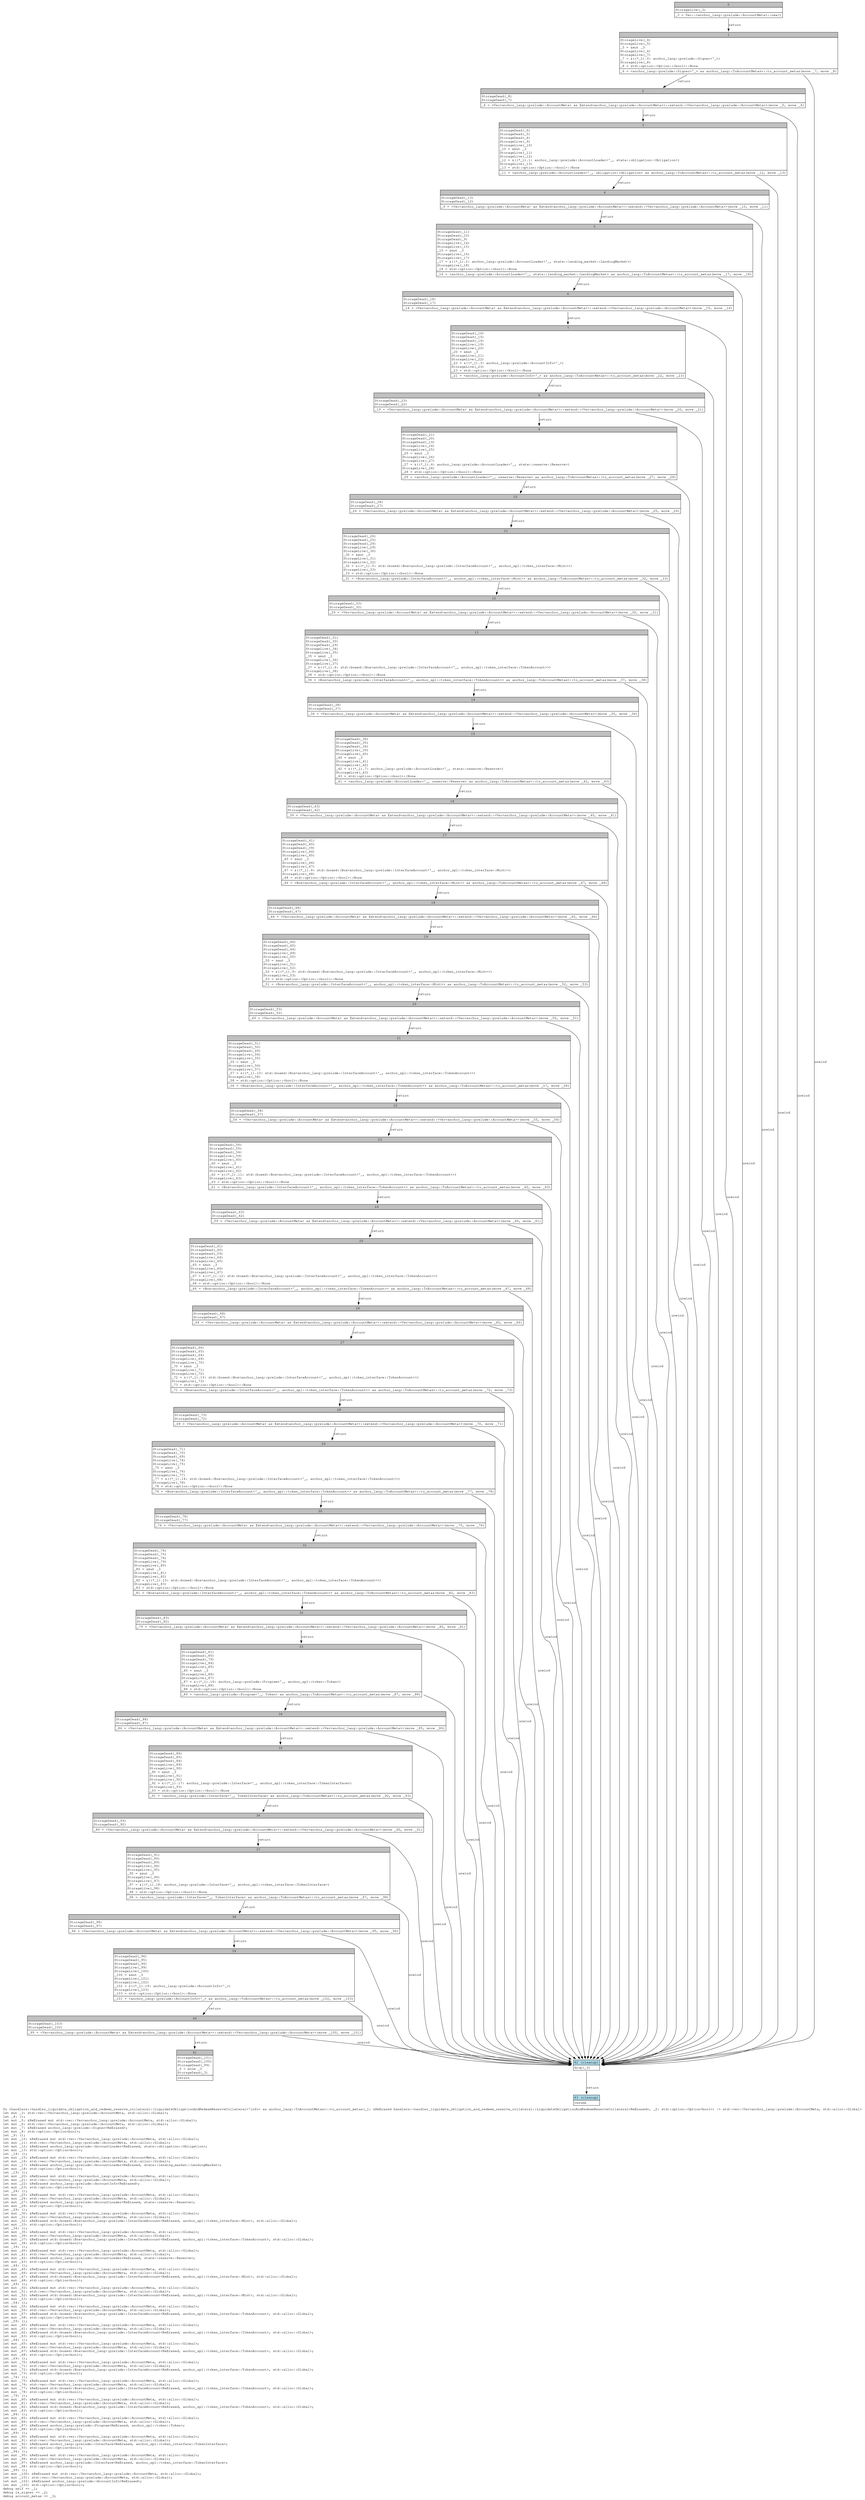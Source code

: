 digraph Mir_0_4565 {
    graph [fontname="Courier, monospace"];
    node [fontname="Courier, monospace"];
    edge [fontname="Courier, monospace"];
    label=<fn &lt;handlers::handler_liquidate_obligation_and_redeem_reserve_collateral::LiquidateObligationAndRedeemReserveCollateral&lt;'info&gt; as anchor_lang::ToAccountMetas&gt;::to_account_metas(_1: &amp;ReErased handlers::handler_liquidate_obligation_and_redeem_reserve_collateral::LiquidateObligationAndRedeemReserveCollateral&lt;ReErased&gt;, _2: std::option::Option&lt;bool&gt;) -&gt; std::vec::Vec&lt;anchor_lang::prelude::AccountMeta, std::alloc::Global&gt;<br align="left"/>let mut _3: std::vec::Vec&lt;anchor_lang::prelude::AccountMeta, std::alloc::Global&gt;;<br align="left"/>let _4: ();<br align="left"/>let mut _5: &amp;ReErased mut std::vec::Vec&lt;anchor_lang::prelude::AccountMeta, std::alloc::Global&gt;;<br align="left"/>let mut _6: std::vec::Vec&lt;anchor_lang::prelude::AccountMeta, std::alloc::Global&gt;;<br align="left"/>let mut _7: &amp;ReErased anchor_lang::prelude::Signer&lt;ReErased&gt;;<br align="left"/>let mut _8: std::option::Option&lt;bool&gt;;<br align="left"/>let _9: ();<br align="left"/>let mut _10: &amp;ReErased mut std::vec::Vec&lt;anchor_lang::prelude::AccountMeta, std::alloc::Global&gt;;<br align="left"/>let mut _11: std::vec::Vec&lt;anchor_lang::prelude::AccountMeta, std::alloc::Global&gt;;<br align="left"/>let mut _12: &amp;ReErased anchor_lang::prelude::AccountLoader&lt;ReErased, state::obligation::Obligation&gt;;<br align="left"/>let mut _13: std::option::Option&lt;bool&gt;;<br align="left"/>let _14: ();<br align="left"/>let mut _15: &amp;ReErased mut std::vec::Vec&lt;anchor_lang::prelude::AccountMeta, std::alloc::Global&gt;;<br align="left"/>let mut _16: std::vec::Vec&lt;anchor_lang::prelude::AccountMeta, std::alloc::Global&gt;;<br align="left"/>let mut _17: &amp;ReErased anchor_lang::prelude::AccountLoader&lt;ReErased, state::lending_market::LendingMarket&gt;;<br align="left"/>let mut _18: std::option::Option&lt;bool&gt;;<br align="left"/>let _19: ();<br align="left"/>let mut _20: &amp;ReErased mut std::vec::Vec&lt;anchor_lang::prelude::AccountMeta, std::alloc::Global&gt;;<br align="left"/>let mut _21: std::vec::Vec&lt;anchor_lang::prelude::AccountMeta, std::alloc::Global&gt;;<br align="left"/>let mut _22: &amp;ReErased anchor_lang::prelude::AccountInfo&lt;ReErased&gt;;<br align="left"/>let mut _23: std::option::Option&lt;bool&gt;;<br align="left"/>let _24: ();<br align="left"/>let mut _25: &amp;ReErased mut std::vec::Vec&lt;anchor_lang::prelude::AccountMeta, std::alloc::Global&gt;;<br align="left"/>let mut _26: std::vec::Vec&lt;anchor_lang::prelude::AccountMeta, std::alloc::Global&gt;;<br align="left"/>let mut _27: &amp;ReErased anchor_lang::prelude::AccountLoader&lt;ReErased, state::reserve::Reserve&gt;;<br align="left"/>let mut _28: std::option::Option&lt;bool&gt;;<br align="left"/>let _29: ();<br align="left"/>let mut _30: &amp;ReErased mut std::vec::Vec&lt;anchor_lang::prelude::AccountMeta, std::alloc::Global&gt;;<br align="left"/>let mut _31: std::vec::Vec&lt;anchor_lang::prelude::AccountMeta, std::alloc::Global&gt;;<br align="left"/>let mut _32: &amp;ReErased std::boxed::Box&lt;anchor_lang::prelude::InterfaceAccount&lt;ReErased, anchor_spl::token_interface::Mint&gt;, std::alloc::Global&gt;;<br align="left"/>let mut _33: std::option::Option&lt;bool&gt;;<br align="left"/>let _34: ();<br align="left"/>let mut _35: &amp;ReErased mut std::vec::Vec&lt;anchor_lang::prelude::AccountMeta, std::alloc::Global&gt;;<br align="left"/>let mut _36: std::vec::Vec&lt;anchor_lang::prelude::AccountMeta, std::alloc::Global&gt;;<br align="left"/>let mut _37: &amp;ReErased std::boxed::Box&lt;anchor_lang::prelude::InterfaceAccount&lt;ReErased, anchor_spl::token_interface::TokenAccount&gt;, std::alloc::Global&gt;;<br align="left"/>let mut _38: std::option::Option&lt;bool&gt;;<br align="left"/>let _39: ();<br align="left"/>let mut _40: &amp;ReErased mut std::vec::Vec&lt;anchor_lang::prelude::AccountMeta, std::alloc::Global&gt;;<br align="left"/>let mut _41: std::vec::Vec&lt;anchor_lang::prelude::AccountMeta, std::alloc::Global&gt;;<br align="left"/>let mut _42: &amp;ReErased anchor_lang::prelude::AccountLoader&lt;ReErased, state::reserve::Reserve&gt;;<br align="left"/>let mut _43: std::option::Option&lt;bool&gt;;<br align="left"/>let _44: ();<br align="left"/>let mut _45: &amp;ReErased mut std::vec::Vec&lt;anchor_lang::prelude::AccountMeta, std::alloc::Global&gt;;<br align="left"/>let mut _46: std::vec::Vec&lt;anchor_lang::prelude::AccountMeta, std::alloc::Global&gt;;<br align="left"/>let mut _47: &amp;ReErased std::boxed::Box&lt;anchor_lang::prelude::InterfaceAccount&lt;ReErased, anchor_spl::token_interface::Mint&gt;, std::alloc::Global&gt;;<br align="left"/>let mut _48: std::option::Option&lt;bool&gt;;<br align="left"/>let _49: ();<br align="left"/>let mut _50: &amp;ReErased mut std::vec::Vec&lt;anchor_lang::prelude::AccountMeta, std::alloc::Global&gt;;<br align="left"/>let mut _51: std::vec::Vec&lt;anchor_lang::prelude::AccountMeta, std::alloc::Global&gt;;<br align="left"/>let mut _52: &amp;ReErased std::boxed::Box&lt;anchor_lang::prelude::InterfaceAccount&lt;ReErased, anchor_spl::token_interface::Mint&gt;, std::alloc::Global&gt;;<br align="left"/>let mut _53: std::option::Option&lt;bool&gt;;<br align="left"/>let _54: ();<br align="left"/>let mut _55: &amp;ReErased mut std::vec::Vec&lt;anchor_lang::prelude::AccountMeta, std::alloc::Global&gt;;<br align="left"/>let mut _56: std::vec::Vec&lt;anchor_lang::prelude::AccountMeta, std::alloc::Global&gt;;<br align="left"/>let mut _57: &amp;ReErased std::boxed::Box&lt;anchor_lang::prelude::InterfaceAccount&lt;ReErased, anchor_spl::token_interface::TokenAccount&gt;, std::alloc::Global&gt;;<br align="left"/>let mut _58: std::option::Option&lt;bool&gt;;<br align="left"/>let _59: ();<br align="left"/>let mut _60: &amp;ReErased mut std::vec::Vec&lt;anchor_lang::prelude::AccountMeta, std::alloc::Global&gt;;<br align="left"/>let mut _61: std::vec::Vec&lt;anchor_lang::prelude::AccountMeta, std::alloc::Global&gt;;<br align="left"/>let mut _62: &amp;ReErased std::boxed::Box&lt;anchor_lang::prelude::InterfaceAccount&lt;ReErased, anchor_spl::token_interface::TokenAccount&gt;, std::alloc::Global&gt;;<br align="left"/>let mut _63: std::option::Option&lt;bool&gt;;<br align="left"/>let _64: ();<br align="left"/>let mut _65: &amp;ReErased mut std::vec::Vec&lt;anchor_lang::prelude::AccountMeta, std::alloc::Global&gt;;<br align="left"/>let mut _66: std::vec::Vec&lt;anchor_lang::prelude::AccountMeta, std::alloc::Global&gt;;<br align="left"/>let mut _67: &amp;ReErased std::boxed::Box&lt;anchor_lang::prelude::InterfaceAccount&lt;ReErased, anchor_spl::token_interface::TokenAccount&gt;, std::alloc::Global&gt;;<br align="left"/>let mut _68: std::option::Option&lt;bool&gt;;<br align="left"/>let _69: ();<br align="left"/>let mut _70: &amp;ReErased mut std::vec::Vec&lt;anchor_lang::prelude::AccountMeta, std::alloc::Global&gt;;<br align="left"/>let mut _71: std::vec::Vec&lt;anchor_lang::prelude::AccountMeta, std::alloc::Global&gt;;<br align="left"/>let mut _72: &amp;ReErased std::boxed::Box&lt;anchor_lang::prelude::InterfaceAccount&lt;ReErased, anchor_spl::token_interface::TokenAccount&gt;, std::alloc::Global&gt;;<br align="left"/>let mut _73: std::option::Option&lt;bool&gt;;<br align="left"/>let _74: ();<br align="left"/>let mut _75: &amp;ReErased mut std::vec::Vec&lt;anchor_lang::prelude::AccountMeta, std::alloc::Global&gt;;<br align="left"/>let mut _76: std::vec::Vec&lt;anchor_lang::prelude::AccountMeta, std::alloc::Global&gt;;<br align="left"/>let mut _77: &amp;ReErased std::boxed::Box&lt;anchor_lang::prelude::InterfaceAccount&lt;ReErased, anchor_spl::token_interface::TokenAccount&gt;, std::alloc::Global&gt;;<br align="left"/>let mut _78: std::option::Option&lt;bool&gt;;<br align="left"/>let _79: ();<br align="left"/>let mut _80: &amp;ReErased mut std::vec::Vec&lt;anchor_lang::prelude::AccountMeta, std::alloc::Global&gt;;<br align="left"/>let mut _81: std::vec::Vec&lt;anchor_lang::prelude::AccountMeta, std::alloc::Global&gt;;<br align="left"/>let mut _82: &amp;ReErased std::boxed::Box&lt;anchor_lang::prelude::InterfaceAccount&lt;ReErased, anchor_spl::token_interface::TokenAccount&gt;, std::alloc::Global&gt;;<br align="left"/>let mut _83: std::option::Option&lt;bool&gt;;<br align="left"/>let _84: ();<br align="left"/>let mut _85: &amp;ReErased mut std::vec::Vec&lt;anchor_lang::prelude::AccountMeta, std::alloc::Global&gt;;<br align="left"/>let mut _86: std::vec::Vec&lt;anchor_lang::prelude::AccountMeta, std::alloc::Global&gt;;<br align="left"/>let mut _87: &amp;ReErased anchor_lang::prelude::Program&lt;ReErased, anchor_spl::token::Token&gt;;<br align="left"/>let mut _88: std::option::Option&lt;bool&gt;;<br align="left"/>let _89: ();<br align="left"/>let mut _90: &amp;ReErased mut std::vec::Vec&lt;anchor_lang::prelude::AccountMeta, std::alloc::Global&gt;;<br align="left"/>let mut _91: std::vec::Vec&lt;anchor_lang::prelude::AccountMeta, std::alloc::Global&gt;;<br align="left"/>let mut _92: &amp;ReErased anchor_lang::prelude::Interface&lt;ReErased, anchor_spl::token_interface::TokenInterface&gt;;<br align="left"/>let mut _93: std::option::Option&lt;bool&gt;;<br align="left"/>let _94: ();<br align="left"/>let mut _95: &amp;ReErased mut std::vec::Vec&lt;anchor_lang::prelude::AccountMeta, std::alloc::Global&gt;;<br align="left"/>let mut _96: std::vec::Vec&lt;anchor_lang::prelude::AccountMeta, std::alloc::Global&gt;;<br align="left"/>let mut _97: &amp;ReErased anchor_lang::prelude::Interface&lt;ReErased, anchor_spl::token_interface::TokenInterface&gt;;<br align="left"/>let mut _98: std::option::Option&lt;bool&gt;;<br align="left"/>let _99: ();<br align="left"/>let mut _100: &amp;ReErased mut std::vec::Vec&lt;anchor_lang::prelude::AccountMeta, std::alloc::Global&gt;;<br align="left"/>let mut _101: std::vec::Vec&lt;anchor_lang::prelude::AccountMeta, std::alloc::Global&gt;;<br align="left"/>let mut _102: &amp;ReErased anchor_lang::prelude::AccountInfo&lt;ReErased&gt;;<br align="left"/>let mut _103: std::option::Option&lt;bool&gt;;<br align="left"/>debug self =&gt; _1;<br align="left"/>debug is_signer =&gt; _2;<br align="left"/>debug account_metas =&gt; _3;<br align="left"/>>;
    bb0__0_4565 [shape="none", label=<<table border="0" cellborder="1" cellspacing="0"><tr><td bgcolor="gray" align="center" colspan="1">0</td></tr><tr><td align="left" balign="left">StorageLive(_3)<br/></td></tr><tr><td align="left">_3 = Vec::&lt;anchor_lang::prelude::AccountMeta&gt;::new()</td></tr></table>>];
    bb1__0_4565 [shape="none", label=<<table border="0" cellborder="1" cellspacing="0"><tr><td bgcolor="gray" align="center" colspan="1">1</td></tr><tr><td align="left" balign="left">StorageLive(_4)<br/>StorageLive(_5)<br/>_5 = &amp;mut _3<br/>StorageLive(_6)<br/>StorageLive(_7)<br/>_7 = &amp;((*_1).0: anchor_lang::prelude::Signer&lt;'_&gt;)<br/>StorageLive(_8)<br/>_8 = std::option::Option::&lt;bool&gt;::None<br/></td></tr><tr><td align="left">_6 = &lt;anchor_lang::prelude::Signer&lt;'_&gt; as anchor_lang::ToAccountMetas&gt;::to_account_metas(move _7, move _8)</td></tr></table>>];
    bb2__0_4565 [shape="none", label=<<table border="0" cellborder="1" cellspacing="0"><tr><td bgcolor="gray" align="center" colspan="1">2</td></tr><tr><td align="left" balign="left">StorageDead(_8)<br/>StorageDead(_7)<br/></td></tr><tr><td align="left">_4 = &lt;Vec&lt;anchor_lang::prelude::AccountMeta&gt; as Extend&lt;anchor_lang::prelude::AccountMeta&gt;&gt;::extend::&lt;Vec&lt;anchor_lang::prelude::AccountMeta&gt;&gt;(move _5, move _6)</td></tr></table>>];
    bb3__0_4565 [shape="none", label=<<table border="0" cellborder="1" cellspacing="0"><tr><td bgcolor="gray" align="center" colspan="1">3</td></tr><tr><td align="left" balign="left">StorageDead(_6)<br/>StorageDead(_5)<br/>StorageDead(_4)<br/>StorageLive(_9)<br/>StorageLive(_10)<br/>_10 = &amp;mut _3<br/>StorageLive(_11)<br/>StorageLive(_12)<br/>_12 = &amp;((*_1).1: anchor_lang::prelude::AccountLoader&lt;'_, state::obligation::Obligation&gt;)<br/>StorageLive(_13)<br/>_13 = std::option::Option::&lt;bool&gt;::None<br/></td></tr><tr><td align="left">_11 = &lt;anchor_lang::prelude::AccountLoader&lt;'_, obligation::Obligation&gt; as anchor_lang::ToAccountMetas&gt;::to_account_metas(move _12, move _13)</td></tr></table>>];
    bb4__0_4565 [shape="none", label=<<table border="0" cellborder="1" cellspacing="0"><tr><td bgcolor="gray" align="center" colspan="1">4</td></tr><tr><td align="left" balign="left">StorageDead(_13)<br/>StorageDead(_12)<br/></td></tr><tr><td align="left">_9 = &lt;Vec&lt;anchor_lang::prelude::AccountMeta&gt; as Extend&lt;anchor_lang::prelude::AccountMeta&gt;&gt;::extend::&lt;Vec&lt;anchor_lang::prelude::AccountMeta&gt;&gt;(move _10, move _11)</td></tr></table>>];
    bb5__0_4565 [shape="none", label=<<table border="0" cellborder="1" cellspacing="0"><tr><td bgcolor="gray" align="center" colspan="1">5</td></tr><tr><td align="left" balign="left">StorageDead(_11)<br/>StorageDead(_10)<br/>StorageDead(_9)<br/>StorageLive(_14)<br/>StorageLive(_15)<br/>_15 = &amp;mut _3<br/>StorageLive(_16)<br/>StorageLive(_17)<br/>_17 = &amp;((*_1).2: anchor_lang::prelude::AccountLoader&lt;'_, state::lending_market::LendingMarket&gt;)<br/>StorageLive(_18)<br/>_18 = std::option::Option::&lt;bool&gt;::None<br/></td></tr><tr><td align="left">_16 = &lt;anchor_lang::prelude::AccountLoader&lt;'_, state::lending_market::LendingMarket&gt; as anchor_lang::ToAccountMetas&gt;::to_account_metas(move _17, move _18)</td></tr></table>>];
    bb6__0_4565 [shape="none", label=<<table border="0" cellborder="1" cellspacing="0"><tr><td bgcolor="gray" align="center" colspan="1">6</td></tr><tr><td align="left" balign="left">StorageDead(_18)<br/>StorageDead(_17)<br/></td></tr><tr><td align="left">_14 = &lt;Vec&lt;anchor_lang::prelude::AccountMeta&gt; as Extend&lt;anchor_lang::prelude::AccountMeta&gt;&gt;::extend::&lt;Vec&lt;anchor_lang::prelude::AccountMeta&gt;&gt;(move _15, move _16)</td></tr></table>>];
    bb7__0_4565 [shape="none", label=<<table border="0" cellborder="1" cellspacing="0"><tr><td bgcolor="gray" align="center" colspan="1">7</td></tr><tr><td align="left" balign="left">StorageDead(_16)<br/>StorageDead(_15)<br/>StorageDead(_14)<br/>StorageLive(_19)<br/>StorageLive(_20)<br/>_20 = &amp;mut _3<br/>StorageLive(_21)<br/>StorageLive(_22)<br/>_22 = &amp;((*_1).3: anchor_lang::prelude::AccountInfo&lt;'_&gt;)<br/>StorageLive(_23)<br/>_23 = std::option::Option::&lt;bool&gt;::None<br/></td></tr><tr><td align="left">_21 = &lt;anchor_lang::prelude::AccountInfo&lt;'_&gt; as anchor_lang::ToAccountMetas&gt;::to_account_metas(move _22, move _23)</td></tr></table>>];
    bb8__0_4565 [shape="none", label=<<table border="0" cellborder="1" cellspacing="0"><tr><td bgcolor="gray" align="center" colspan="1">8</td></tr><tr><td align="left" balign="left">StorageDead(_23)<br/>StorageDead(_22)<br/></td></tr><tr><td align="left">_19 = &lt;Vec&lt;anchor_lang::prelude::AccountMeta&gt; as Extend&lt;anchor_lang::prelude::AccountMeta&gt;&gt;::extend::&lt;Vec&lt;anchor_lang::prelude::AccountMeta&gt;&gt;(move _20, move _21)</td></tr></table>>];
    bb9__0_4565 [shape="none", label=<<table border="0" cellborder="1" cellspacing="0"><tr><td bgcolor="gray" align="center" colspan="1">9</td></tr><tr><td align="left" balign="left">StorageDead(_21)<br/>StorageDead(_20)<br/>StorageDead(_19)<br/>StorageLive(_24)<br/>StorageLive(_25)<br/>_25 = &amp;mut _3<br/>StorageLive(_26)<br/>StorageLive(_27)<br/>_27 = &amp;((*_1).4: anchor_lang::prelude::AccountLoader&lt;'_, state::reserve::Reserve&gt;)<br/>StorageLive(_28)<br/>_28 = std::option::Option::&lt;bool&gt;::None<br/></td></tr><tr><td align="left">_26 = &lt;anchor_lang::prelude::AccountLoader&lt;'_, reserve::Reserve&gt; as anchor_lang::ToAccountMetas&gt;::to_account_metas(move _27, move _28)</td></tr></table>>];
    bb10__0_4565 [shape="none", label=<<table border="0" cellborder="1" cellspacing="0"><tr><td bgcolor="gray" align="center" colspan="1">10</td></tr><tr><td align="left" balign="left">StorageDead(_28)<br/>StorageDead(_27)<br/></td></tr><tr><td align="left">_24 = &lt;Vec&lt;anchor_lang::prelude::AccountMeta&gt; as Extend&lt;anchor_lang::prelude::AccountMeta&gt;&gt;::extend::&lt;Vec&lt;anchor_lang::prelude::AccountMeta&gt;&gt;(move _25, move _26)</td></tr></table>>];
    bb11__0_4565 [shape="none", label=<<table border="0" cellborder="1" cellspacing="0"><tr><td bgcolor="gray" align="center" colspan="1">11</td></tr><tr><td align="left" balign="left">StorageDead(_26)<br/>StorageDead(_25)<br/>StorageDead(_24)<br/>StorageLive(_29)<br/>StorageLive(_30)<br/>_30 = &amp;mut _3<br/>StorageLive(_31)<br/>StorageLive(_32)<br/>_32 = &amp;((*_1).5: std::boxed::Box&lt;anchor_lang::prelude::InterfaceAccount&lt;'_, anchor_spl::token_interface::Mint&gt;&gt;)<br/>StorageLive(_33)<br/>_33 = std::option::Option::&lt;bool&gt;::None<br/></td></tr><tr><td align="left">_31 = &lt;Box&lt;anchor_lang::prelude::InterfaceAccount&lt;'_, anchor_spl::token_interface::Mint&gt;&gt; as anchor_lang::ToAccountMetas&gt;::to_account_metas(move _32, move _33)</td></tr></table>>];
    bb12__0_4565 [shape="none", label=<<table border="0" cellborder="1" cellspacing="0"><tr><td bgcolor="gray" align="center" colspan="1">12</td></tr><tr><td align="left" balign="left">StorageDead(_33)<br/>StorageDead(_32)<br/></td></tr><tr><td align="left">_29 = &lt;Vec&lt;anchor_lang::prelude::AccountMeta&gt; as Extend&lt;anchor_lang::prelude::AccountMeta&gt;&gt;::extend::&lt;Vec&lt;anchor_lang::prelude::AccountMeta&gt;&gt;(move _30, move _31)</td></tr></table>>];
    bb13__0_4565 [shape="none", label=<<table border="0" cellborder="1" cellspacing="0"><tr><td bgcolor="gray" align="center" colspan="1">13</td></tr><tr><td align="left" balign="left">StorageDead(_31)<br/>StorageDead(_30)<br/>StorageDead(_29)<br/>StorageLive(_34)<br/>StorageLive(_35)<br/>_35 = &amp;mut _3<br/>StorageLive(_36)<br/>StorageLive(_37)<br/>_37 = &amp;((*_1).6: std::boxed::Box&lt;anchor_lang::prelude::InterfaceAccount&lt;'_, anchor_spl::token_interface::TokenAccount&gt;&gt;)<br/>StorageLive(_38)<br/>_38 = std::option::Option::&lt;bool&gt;::None<br/></td></tr><tr><td align="left">_36 = &lt;Box&lt;anchor_lang::prelude::InterfaceAccount&lt;'_, anchor_spl::token_interface::TokenAccount&gt;&gt; as anchor_lang::ToAccountMetas&gt;::to_account_metas(move _37, move _38)</td></tr></table>>];
    bb14__0_4565 [shape="none", label=<<table border="0" cellborder="1" cellspacing="0"><tr><td bgcolor="gray" align="center" colspan="1">14</td></tr><tr><td align="left" balign="left">StorageDead(_38)<br/>StorageDead(_37)<br/></td></tr><tr><td align="left">_34 = &lt;Vec&lt;anchor_lang::prelude::AccountMeta&gt; as Extend&lt;anchor_lang::prelude::AccountMeta&gt;&gt;::extend::&lt;Vec&lt;anchor_lang::prelude::AccountMeta&gt;&gt;(move _35, move _36)</td></tr></table>>];
    bb15__0_4565 [shape="none", label=<<table border="0" cellborder="1" cellspacing="0"><tr><td bgcolor="gray" align="center" colspan="1">15</td></tr><tr><td align="left" balign="left">StorageDead(_36)<br/>StorageDead(_35)<br/>StorageDead(_34)<br/>StorageLive(_39)<br/>StorageLive(_40)<br/>_40 = &amp;mut _3<br/>StorageLive(_41)<br/>StorageLive(_42)<br/>_42 = &amp;((*_1).7: anchor_lang::prelude::AccountLoader&lt;'_, state::reserve::Reserve&gt;)<br/>StorageLive(_43)<br/>_43 = std::option::Option::&lt;bool&gt;::None<br/></td></tr><tr><td align="left">_41 = &lt;anchor_lang::prelude::AccountLoader&lt;'_, reserve::Reserve&gt; as anchor_lang::ToAccountMetas&gt;::to_account_metas(move _42, move _43)</td></tr></table>>];
    bb16__0_4565 [shape="none", label=<<table border="0" cellborder="1" cellspacing="0"><tr><td bgcolor="gray" align="center" colspan="1">16</td></tr><tr><td align="left" balign="left">StorageDead(_43)<br/>StorageDead(_42)<br/></td></tr><tr><td align="left">_39 = &lt;Vec&lt;anchor_lang::prelude::AccountMeta&gt; as Extend&lt;anchor_lang::prelude::AccountMeta&gt;&gt;::extend::&lt;Vec&lt;anchor_lang::prelude::AccountMeta&gt;&gt;(move _40, move _41)</td></tr></table>>];
    bb17__0_4565 [shape="none", label=<<table border="0" cellborder="1" cellspacing="0"><tr><td bgcolor="gray" align="center" colspan="1">17</td></tr><tr><td align="left" balign="left">StorageDead(_41)<br/>StorageDead(_40)<br/>StorageDead(_39)<br/>StorageLive(_44)<br/>StorageLive(_45)<br/>_45 = &amp;mut _3<br/>StorageLive(_46)<br/>StorageLive(_47)<br/>_47 = &amp;((*_1).8: std::boxed::Box&lt;anchor_lang::prelude::InterfaceAccount&lt;'_, anchor_spl::token_interface::Mint&gt;&gt;)<br/>StorageLive(_48)<br/>_48 = std::option::Option::&lt;bool&gt;::None<br/></td></tr><tr><td align="left">_46 = &lt;Box&lt;anchor_lang::prelude::InterfaceAccount&lt;'_, anchor_spl::token_interface::Mint&gt;&gt; as anchor_lang::ToAccountMetas&gt;::to_account_metas(move _47, move _48)</td></tr></table>>];
    bb18__0_4565 [shape="none", label=<<table border="0" cellborder="1" cellspacing="0"><tr><td bgcolor="gray" align="center" colspan="1">18</td></tr><tr><td align="left" balign="left">StorageDead(_48)<br/>StorageDead(_47)<br/></td></tr><tr><td align="left">_44 = &lt;Vec&lt;anchor_lang::prelude::AccountMeta&gt; as Extend&lt;anchor_lang::prelude::AccountMeta&gt;&gt;::extend::&lt;Vec&lt;anchor_lang::prelude::AccountMeta&gt;&gt;(move _45, move _46)</td></tr></table>>];
    bb19__0_4565 [shape="none", label=<<table border="0" cellborder="1" cellspacing="0"><tr><td bgcolor="gray" align="center" colspan="1">19</td></tr><tr><td align="left" balign="left">StorageDead(_46)<br/>StorageDead(_45)<br/>StorageDead(_44)<br/>StorageLive(_49)<br/>StorageLive(_50)<br/>_50 = &amp;mut _3<br/>StorageLive(_51)<br/>StorageLive(_52)<br/>_52 = &amp;((*_1).9: std::boxed::Box&lt;anchor_lang::prelude::InterfaceAccount&lt;'_, anchor_spl::token_interface::Mint&gt;&gt;)<br/>StorageLive(_53)<br/>_53 = std::option::Option::&lt;bool&gt;::None<br/></td></tr><tr><td align="left">_51 = &lt;Box&lt;anchor_lang::prelude::InterfaceAccount&lt;'_, anchor_spl::token_interface::Mint&gt;&gt; as anchor_lang::ToAccountMetas&gt;::to_account_metas(move _52, move _53)</td></tr></table>>];
    bb20__0_4565 [shape="none", label=<<table border="0" cellborder="1" cellspacing="0"><tr><td bgcolor="gray" align="center" colspan="1">20</td></tr><tr><td align="left" balign="left">StorageDead(_53)<br/>StorageDead(_52)<br/></td></tr><tr><td align="left">_49 = &lt;Vec&lt;anchor_lang::prelude::AccountMeta&gt; as Extend&lt;anchor_lang::prelude::AccountMeta&gt;&gt;::extend::&lt;Vec&lt;anchor_lang::prelude::AccountMeta&gt;&gt;(move _50, move _51)</td></tr></table>>];
    bb21__0_4565 [shape="none", label=<<table border="0" cellborder="1" cellspacing="0"><tr><td bgcolor="gray" align="center" colspan="1">21</td></tr><tr><td align="left" balign="left">StorageDead(_51)<br/>StorageDead(_50)<br/>StorageDead(_49)<br/>StorageLive(_54)<br/>StorageLive(_55)<br/>_55 = &amp;mut _3<br/>StorageLive(_56)<br/>StorageLive(_57)<br/>_57 = &amp;((*_1).10: std::boxed::Box&lt;anchor_lang::prelude::InterfaceAccount&lt;'_, anchor_spl::token_interface::TokenAccount&gt;&gt;)<br/>StorageLive(_58)<br/>_58 = std::option::Option::&lt;bool&gt;::None<br/></td></tr><tr><td align="left">_56 = &lt;Box&lt;anchor_lang::prelude::InterfaceAccount&lt;'_, anchor_spl::token_interface::TokenAccount&gt;&gt; as anchor_lang::ToAccountMetas&gt;::to_account_metas(move _57, move _58)</td></tr></table>>];
    bb22__0_4565 [shape="none", label=<<table border="0" cellborder="1" cellspacing="0"><tr><td bgcolor="gray" align="center" colspan="1">22</td></tr><tr><td align="left" balign="left">StorageDead(_58)<br/>StorageDead(_57)<br/></td></tr><tr><td align="left">_54 = &lt;Vec&lt;anchor_lang::prelude::AccountMeta&gt; as Extend&lt;anchor_lang::prelude::AccountMeta&gt;&gt;::extend::&lt;Vec&lt;anchor_lang::prelude::AccountMeta&gt;&gt;(move _55, move _56)</td></tr></table>>];
    bb23__0_4565 [shape="none", label=<<table border="0" cellborder="1" cellspacing="0"><tr><td bgcolor="gray" align="center" colspan="1">23</td></tr><tr><td align="left" balign="left">StorageDead(_56)<br/>StorageDead(_55)<br/>StorageDead(_54)<br/>StorageLive(_59)<br/>StorageLive(_60)<br/>_60 = &amp;mut _3<br/>StorageLive(_61)<br/>StorageLive(_62)<br/>_62 = &amp;((*_1).11: std::boxed::Box&lt;anchor_lang::prelude::InterfaceAccount&lt;'_, anchor_spl::token_interface::TokenAccount&gt;&gt;)<br/>StorageLive(_63)<br/>_63 = std::option::Option::&lt;bool&gt;::None<br/></td></tr><tr><td align="left">_61 = &lt;Box&lt;anchor_lang::prelude::InterfaceAccount&lt;'_, anchor_spl::token_interface::TokenAccount&gt;&gt; as anchor_lang::ToAccountMetas&gt;::to_account_metas(move _62, move _63)</td></tr></table>>];
    bb24__0_4565 [shape="none", label=<<table border="0" cellborder="1" cellspacing="0"><tr><td bgcolor="gray" align="center" colspan="1">24</td></tr><tr><td align="left" balign="left">StorageDead(_63)<br/>StorageDead(_62)<br/></td></tr><tr><td align="left">_59 = &lt;Vec&lt;anchor_lang::prelude::AccountMeta&gt; as Extend&lt;anchor_lang::prelude::AccountMeta&gt;&gt;::extend::&lt;Vec&lt;anchor_lang::prelude::AccountMeta&gt;&gt;(move _60, move _61)</td></tr></table>>];
    bb25__0_4565 [shape="none", label=<<table border="0" cellborder="1" cellspacing="0"><tr><td bgcolor="gray" align="center" colspan="1">25</td></tr><tr><td align="left" balign="left">StorageDead(_61)<br/>StorageDead(_60)<br/>StorageDead(_59)<br/>StorageLive(_64)<br/>StorageLive(_65)<br/>_65 = &amp;mut _3<br/>StorageLive(_66)<br/>StorageLive(_67)<br/>_67 = &amp;((*_1).12: std::boxed::Box&lt;anchor_lang::prelude::InterfaceAccount&lt;'_, anchor_spl::token_interface::TokenAccount&gt;&gt;)<br/>StorageLive(_68)<br/>_68 = std::option::Option::&lt;bool&gt;::None<br/></td></tr><tr><td align="left">_66 = &lt;Box&lt;anchor_lang::prelude::InterfaceAccount&lt;'_, anchor_spl::token_interface::TokenAccount&gt;&gt; as anchor_lang::ToAccountMetas&gt;::to_account_metas(move _67, move _68)</td></tr></table>>];
    bb26__0_4565 [shape="none", label=<<table border="0" cellborder="1" cellspacing="0"><tr><td bgcolor="gray" align="center" colspan="1">26</td></tr><tr><td align="left" balign="left">StorageDead(_68)<br/>StorageDead(_67)<br/></td></tr><tr><td align="left">_64 = &lt;Vec&lt;anchor_lang::prelude::AccountMeta&gt; as Extend&lt;anchor_lang::prelude::AccountMeta&gt;&gt;::extend::&lt;Vec&lt;anchor_lang::prelude::AccountMeta&gt;&gt;(move _65, move _66)</td></tr></table>>];
    bb27__0_4565 [shape="none", label=<<table border="0" cellborder="1" cellspacing="0"><tr><td bgcolor="gray" align="center" colspan="1">27</td></tr><tr><td align="left" balign="left">StorageDead(_66)<br/>StorageDead(_65)<br/>StorageDead(_64)<br/>StorageLive(_69)<br/>StorageLive(_70)<br/>_70 = &amp;mut _3<br/>StorageLive(_71)<br/>StorageLive(_72)<br/>_72 = &amp;((*_1).13: std::boxed::Box&lt;anchor_lang::prelude::InterfaceAccount&lt;'_, anchor_spl::token_interface::TokenAccount&gt;&gt;)<br/>StorageLive(_73)<br/>_73 = std::option::Option::&lt;bool&gt;::None<br/></td></tr><tr><td align="left">_71 = &lt;Box&lt;anchor_lang::prelude::InterfaceAccount&lt;'_, anchor_spl::token_interface::TokenAccount&gt;&gt; as anchor_lang::ToAccountMetas&gt;::to_account_metas(move _72, move _73)</td></tr></table>>];
    bb28__0_4565 [shape="none", label=<<table border="0" cellborder="1" cellspacing="0"><tr><td bgcolor="gray" align="center" colspan="1">28</td></tr><tr><td align="left" balign="left">StorageDead(_73)<br/>StorageDead(_72)<br/></td></tr><tr><td align="left">_69 = &lt;Vec&lt;anchor_lang::prelude::AccountMeta&gt; as Extend&lt;anchor_lang::prelude::AccountMeta&gt;&gt;::extend::&lt;Vec&lt;anchor_lang::prelude::AccountMeta&gt;&gt;(move _70, move _71)</td></tr></table>>];
    bb29__0_4565 [shape="none", label=<<table border="0" cellborder="1" cellspacing="0"><tr><td bgcolor="gray" align="center" colspan="1">29</td></tr><tr><td align="left" balign="left">StorageDead(_71)<br/>StorageDead(_70)<br/>StorageDead(_69)<br/>StorageLive(_74)<br/>StorageLive(_75)<br/>_75 = &amp;mut _3<br/>StorageLive(_76)<br/>StorageLive(_77)<br/>_77 = &amp;((*_1).14: std::boxed::Box&lt;anchor_lang::prelude::InterfaceAccount&lt;'_, anchor_spl::token_interface::TokenAccount&gt;&gt;)<br/>StorageLive(_78)<br/>_78 = std::option::Option::&lt;bool&gt;::None<br/></td></tr><tr><td align="left">_76 = &lt;Box&lt;anchor_lang::prelude::InterfaceAccount&lt;'_, anchor_spl::token_interface::TokenAccount&gt;&gt; as anchor_lang::ToAccountMetas&gt;::to_account_metas(move _77, move _78)</td></tr></table>>];
    bb30__0_4565 [shape="none", label=<<table border="0" cellborder="1" cellspacing="0"><tr><td bgcolor="gray" align="center" colspan="1">30</td></tr><tr><td align="left" balign="left">StorageDead(_78)<br/>StorageDead(_77)<br/></td></tr><tr><td align="left">_74 = &lt;Vec&lt;anchor_lang::prelude::AccountMeta&gt; as Extend&lt;anchor_lang::prelude::AccountMeta&gt;&gt;::extend::&lt;Vec&lt;anchor_lang::prelude::AccountMeta&gt;&gt;(move _75, move _76)</td></tr></table>>];
    bb31__0_4565 [shape="none", label=<<table border="0" cellborder="1" cellspacing="0"><tr><td bgcolor="gray" align="center" colspan="1">31</td></tr><tr><td align="left" balign="left">StorageDead(_76)<br/>StorageDead(_75)<br/>StorageDead(_74)<br/>StorageLive(_79)<br/>StorageLive(_80)<br/>_80 = &amp;mut _3<br/>StorageLive(_81)<br/>StorageLive(_82)<br/>_82 = &amp;((*_1).15: std::boxed::Box&lt;anchor_lang::prelude::InterfaceAccount&lt;'_, anchor_spl::token_interface::TokenAccount&gt;&gt;)<br/>StorageLive(_83)<br/>_83 = std::option::Option::&lt;bool&gt;::None<br/></td></tr><tr><td align="left">_81 = &lt;Box&lt;anchor_lang::prelude::InterfaceAccount&lt;'_, anchor_spl::token_interface::TokenAccount&gt;&gt; as anchor_lang::ToAccountMetas&gt;::to_account_metas(move _82, move _83)</td></tr></table>>];
    bb32__0_4565 [shape="none", label=<<table border="0" cellborder="1" cellspacing="0"><tr><td bgcolor="gray" align="center" colspan="1">32</td></tr><tr><td align="left" balign="left">StorageDead(_83)<br/>StorageDead(_82)<br/></td></tr><tr><td align="left">_79 = &lt;Vec&lt;anchor_lang::prelude::AccountMeta&gt; as Extend&lt;anchor_lang::prelude::AccountMeta&gt;&gt;::extend::&lt;Vec&lt;anchor_lang::prelude::AccountMeta&gt;&gt;(move _80, move _81)</td></tr></table>>];
    bb33__0_4565 [shape="none", label=<<table border="0" cellborder="1" cellspacing="0"><tr><td bgcolor="gray" align="center" colspan="1">33</td></tr><tr><td align="left" balign="left">StorageDead(_81)<br/>StorageDead(_80)<br/>StorageDead(_79)<br/>StorageLive(_84)<br/>StorageLive(_85)<br/>_85 = &amp;mut _3<br/>StorageLive(_86)<br/>StorageLive(_87)<br/>_87 = &amp;((*_1).16: anchor_lang::prelude::Program&lt;'_, anchor_spl::token::Token&gt;)<br/>StorageLive(_88)<br/>_88 = std::option::Option::&lt;bool&gt;::None<br/></td></tr><tr><td align="left">_86 = &lt;anchor_lang::prelude::Program&lt;'_, Token&gt; as anchor_lang::ToAccountMetas&gt;::to_account_metas(move _87, move _88)</td></tr></table>>];
    bb34__0_4565 [shape="none", label=<<table border="0" cellborder="1" cellspacing="0"><tr><td bgcolor="gray" align="center" colspan="1">34</td></tr><tr><td align="left" balign="left">StorageDead(_88)<br/>StorageDead(_87)<br/></td></tr><tr><td align="left">_84 = &lt;Vec&lt;anchor_lang::prelude::AccountMeta&gt; as Extend&lt;anchor_lang::prelude::AccountMeta&gt;&gt;::extend::&lt;Vec&lt;anchor_lang::prelude::AccountMeta&gt;&gt;(move _85, move _86)</td></tr></table>>];
    bb35__0_4565 [shape="none", label=<<table border="0" cellborder="1" cellspacing="0"><tr><td bgcolor="gray" align="center" colspan="1">35</td></tr><tr><td align="left" balign="left">StorageDead(_86)<br/>StorageDead(_85)<br/>StorageDead(_84)<br/>StorageLive(_89)<br/>StorageLive(_90)<br/>_90 = &amp;mut _3<br/>StorageLive(_91)<br/>StorageLive(_92)<br/>_92 = &amp;((*_1).17: anchor_lang::prelude::Interface&lt;'_, anchor_spl::token_interface::TokenInterface&gt;)<br/>StorageLive(_93)<br/>_93 = std::option::Option::&lt;bool&gt;::None<br/></td></tr><tr><td align="left">_91 = &lt;anchor_lang::prelude::Interface&lt;'_, TokenInterface&gt; as anchor_lang::ToAccountMetas&gt;::to_account_metas(move _92, move _93)</td></tr></table>>];
    bb36__0_4565 [shape="none", label=<<table border="0" cellborder="1" cellspacing="0"><tr><td bgcolor="gray" align="center" colspan="1">36</td></tr><tr><td align="left" balign="left">StorageDead(_93)<br/>StorageDead(_92)<br/></td></tr><tr><td align="left">_89 = &lt;Vec&lt;anchor_lang::prelude::AccountMeta&gt; as Extend&lt;anchor_lang::prelude::AccountMeta&gt;&gt;::extend::&lt;Vec&lt;anchor_lang::prelude::AccountMeta&gt;&gt;(move _90, move _91)</td></tr></table>>];
    bb37__0_4565 [shape="none", label=<<table border="0" cellborder="1" cellspacing="0"><tr><td bgcolor="gray" align="center" colspan="1">37</td></tr><tr><td align="left" balign="left">StorageDead(_91)<br/>StorageDead(_90)<br/>StorageDead(_89)<br/>StorageLive(_94)<br/>StorageLive(_95)<br/>_95 = &amp;mut _3<br/>StorageLive(_96)<br/>StorageLive(_97)<br/>_97 = &amp;((*_1).18: anchor_lang::prelude::Interface&lt;'_, anchor_spl::token_interface::TokenInterface&gt;)<br/>StorageLive(_98)<br/>_98 = std::option::Option::&lt;bool&gt;::None<br/></td></tr><tr><td align="left">_96 = &lt;anchor_lang::prelude::Interface&lt;'_, TokenInterface&gt; as anchor_lang::ToAccountMetas&gt;::to_account_metas(move _97, move _98)</td></tr></table>>];
    bb38__0_4565 [shape="none", label=<<table border="0" cellborder="1" cellspacing="0"><tr><td bgcolor="gray" align="center" colspan="1">38</td></tr><tr><td align="left" balign="left">StorageDead(_98)<br/>StorageDead(_97)<br/></td></tr><tr><td align="left">_94 = &lt;Vec&lt;anchor_lang::prelude::AccountMeta&gt; as Extend&lt;anchor_lang::prelude::AccountMeta&gt;&gt;::extend::&lt;Vec&lt;anchor_lang::prelude::AccountMeta&gt;&gt;(move _95, move _96)</td></tr></table>>];
    bb39__0_4565 [shape="none", label=<<table border="0" cellborder="1" cellspacing="0"><tr><td bgcolor="gray" align="center" colspan="1">39</td></tr><tr><td align="left" balign="left">StorageDead(_96)<br/>StorageDead(_95)<br/>StorageDead(_94)<br/>StorageLive(_99)<br/>StorageLive(_100)<br/>_100 = &amp;mut _3<br/>StorageLive(_101)<br/>StorageLive(_102)<br/>_102 = &amp;((*_1).19: anchor_lang::prelude::AccountInfo&lt;'_&gt;)<br/>StorageLive(_103)<br/>_103 = std::option::Option::&lt;bool&gt;::None<br/></td></tr><tr><td align="left">_101 = &lt;anchor_lang::prelude::AccountInfo&lt;'_&gt; as anchor_lang::ToAccountMetas&gt;::to_account_metas(move _102, move _103)</td></tr></table>>];
    bb40__0_4565 [shape="none", label=<<table border="0" cellborder="1" cellspacing="0"><tr><td bgcolor="gray" align="center" colspan="1">40</td></tr><tr><td align="left" balign="left">StorageDead(_103)<br/>StorageDead(_102)<br/></td></tr><tr><td align="left">_99 = &lt;Vec&lt;anchor_lang::prelude::AccountMeta&gt; as Extend&lt;anchor_lang::prelude::AccountMeta&gt;&gt;::extend::&lt;Vec&lt;anchor_lang::prelude::AccountMeta&gt;&gt;(move _100, move _101)</td></tr></table>>];
    bb41__0_4565 [shape="none", label=<<table border="0" cellborder="1" cellspacing="0"><tr><td bgcolor="gray" align="center" colspan="1">41</td></tr><tr><td align="left" balign="left">StorageDead(_101)<br/>StorageDead(_100)<br/>StorageDead(_99)<br/>_0 = move _3<br/>StorageDead(_3)<br/></td></tr><tr><td align="left">return</td></tr></table>>];
    bb42__0_4565 [shape="none", label=<<table border="0" cellborder="1" cellspacing="0"><tr><td bgcolor="lightblue" align="center" colspan="1">42 (cleanup)</td></tr><tr><td align="left">drop(_3)</td></tr></table>>];
    bb43__0_4565 [shape="none", label=<<table border="0" cellborder="1" cellspacing="0"><tr><td bgcolor="lightblue" align="center" colspan="1">43 (cleanup)</td></tr><tr><td align="left">resume</td></tr></table>>];
    bb0__0_4565 -> bb1__0_4565 [label="return"];
    bb1__0_4565 -> bb2__0_4565 [label="return"];
    bb1__0_4565 -> bb42__0_4565 [label="unwind"];
    bb2__0_4565 -> bb3__0_4565 [label="return"];
    bb2__0_4565 -> bb42__0_4565 [label="unwind"];
    bb3__0_4565 -> bb4__0_4565 [label="return"];
    bb3__0_4565 -> bb42__0_4565 [label="unwind"];
    bb4__0_4565 -> bb5__0_4565 [label="return"];
    bb4__0_4565 -> bb42__0_4565 [label="unwind"];
    bb5__0_4565 -> bb6__0_4565 [label="return"];
    bb5__0_4565 -> bb42__0_4565 [label="unwind"];
    bb6__0_4565 -> bb7__0_4565 [label="return"];
    bb6__0_4565 -> bb42__0_4565 [label="unwind"];
    bb7__0_4565 -> bb8__0_4565 [label="return"];
    bb7__0_4565 -> bb42__0_4565 [label="unwind"];
    bb8__0_4565 -> bb9__0_4565 [label="return"];
    bb8__0_4565 -> bb42__0_4565 [label="unwind"];
    bb9__0_4565 -> bb10__0_4565 [label="return"];
    bb9__0_4565 -> bb42__0_4565 [label="unwind"];
    bb10__0_4565 -> bb11__0_4565 [label="return"];
    bb10__0_4565 -> bb42__0_4565 [label="unwind"];
    bb11__0_4565 -> bb12__0_4565 [label="return"];
    bb11__0_4565 -> bb42__0_4565 [label="unwind"];
    bb12__0_4565 -> bb13__0_4565 [label="return"];
    bb12__0_4565 -> bb42__0_4565 [label="unwind"];
    bb13__0_4565 -> bb14__0_4565 [label="return"];
    bb13__0_4565 -> bb42__0_4565 [label="unwind"];
    bb14__0_4565 -> bb15__0_4565 [label="return"];
    bb14__0_4565 -> bb42__0_4565 [label="unwind"];
    bb15__0_4565 -> bb16__0_4565 [label="return"];
    bb15__0_4565 -> bb42__0_4565 [label="unwind"];
    bb16__0_4565 -> bb17__0_4565 [label="return"];
    bb16__0_4565 -> bb42__0_4565 [label="unwind"];
    bb17__0_4565 -> bb18__0_4565 [label="return"];
    bb17__0_4565 -> bb42__0_4565 [label="unwind"];
    bb18__0_4565 -> bb19__0_4565 [label="return"];
    bb18__0_4565 -> bb42__0_4565 [label="unwind"];
    bb19__0_4565 -> bb20__0_4565 [label="return"];
    bb19__0_4565 -> bb42__0_4565 [label="unwind"];
    bb20__0_4565 -> bb21__0_4565 [label="return"];
    bb20__0_4565 -> bb42__0_4565 [label="unwind"];
    bb21__0_4565 -> bb22__0_4565 [label="return"];
    bb21__0_4565 -> bb42__0_4565 [label="unwind"];
    bb22__0_4565 -> bb23__0_4565 [label="return"];
    bb22__0_4565 -> bb42__0_4565 [label="unwind"];
    bb23__0_4565 -> bb24__0_4565 [label="return"];
    bb23__0_4565 -> bb42__0_4565 [label="unwind"];
    bb24__0_4565 -> bb25__0_4565 [label="return"];
    bb24__0_4565 -> bb42__0_4565 [label="unwind"];
    bb25__0_4565 -> bb26__0_4565 [label="return"];
    bb25__0_4565 -> bb42__0_4565 [label="unwind"];
    bb26__0_4565 -> bb27__0_4565 [label="return"];
    bb26__0_4565 -> bb42__0_4565 [label="unwind"];
    bb27__0_4565 -> bb28__0_4565 [label="return"];
    bb27__0_4565 -> bb42__0_4565 [label="unwind"];
    bb28__0_4565 -> bb29__0_4565 [label="return"];
    bb28__0_4565 -> bb42__0_4565 [label="unwind"];
    bb29__0_4565 -> bb30__0_4565 [label="return"];
    bb29__0_4565 -> bb42__0_4565 [label="unwind"];
    bb30__0_4565 -> bb31__0_4565 [label="return"];
    bb30__0_4565 -> bb42__0_4565 [label="unwind"];
    bb31__0_4565 -> bb32__0_4565 [label="return"];
    bb31__0_4565 -> bb42__0_4565 [label="unwind"];
    bb32__0_4565 -> bb33__0_4565 [label="return"];
    bb32__0_4565 -> bb42__0_4565 [label="unwind"];
    bb33__0_4565 -> bb34__0_4565 [label="return"];
    bb33__0_4565 -> bb42__0_4565 [label="unwind"];
    bb34__0_4565 -> bb35__0_4565 [label="return"];
    bb34__0_4565 -> bb42__0_4565 [label="unwind"];
    bb35__0_4565 -> bb36__0_4565 [label="return"];
    bb35__0_4565 -> bb42__0_4565 [label="unwind"];
    bb36__0_4565 -> bb37__0_4565 [label="return"];
    bb36__0_4565 -> bb42__0_4565 [label="unwind"];
    bb37__0_4565 -> bb38__0_4565 [label="return"];
    bb37__0_4565 -> bb42__0_4565 [label="unwind"];
    bb38__0_4565 -> bb39__0_4565 [label="return"];
    bb38__0_4565 -> bb42__0_4565 [label="unwind"];
    bb39__0_4565 -> bb40__0_4565 [label="return"];
    bb39__0_4565 -> bb42__0_4565 [label="unwind"];
    bb40__0_4565 -> bb41__0_4565 [label="return"];
    bb40__0_4565 -> bb42__0_4565 [label="unwind"];
    bb42__0_4565 -> bb43__0_4565 [label="return"];
}
